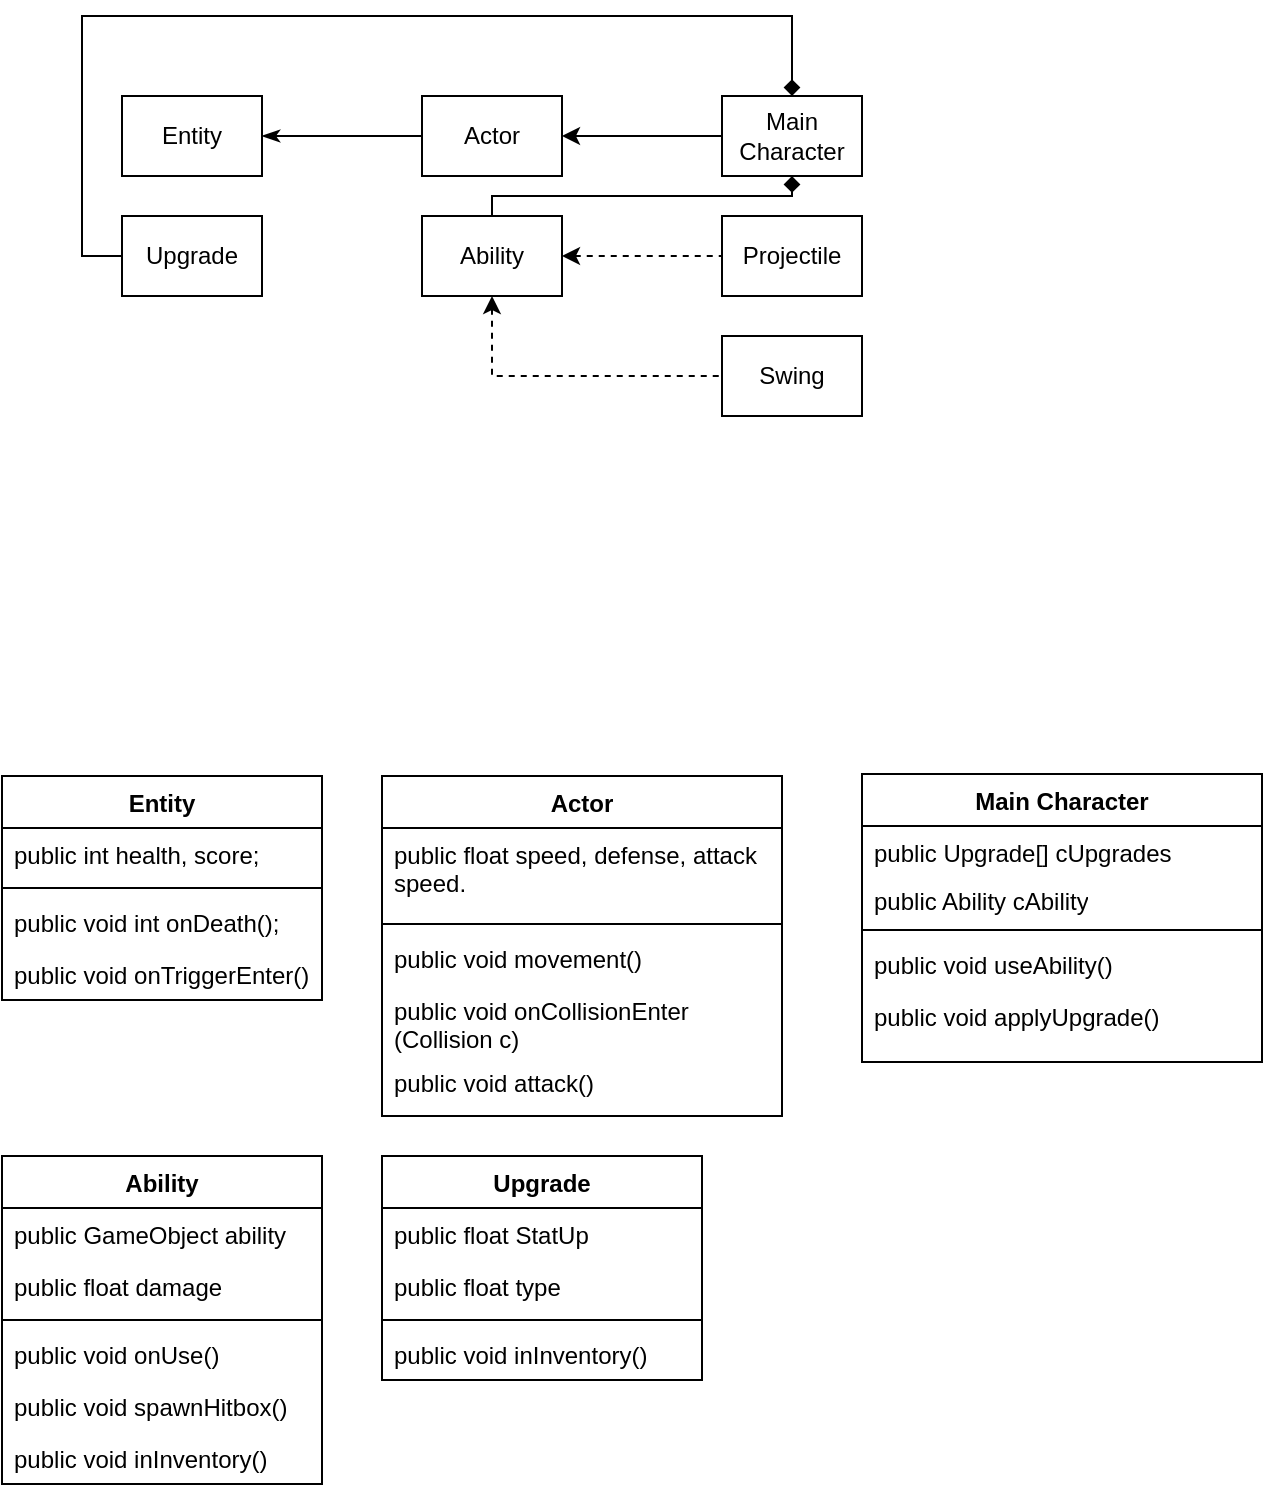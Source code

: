 <mxfile version="24.7.17">
  <diagram name="Page-1" id="p3_mR99obrB1C4dPDIyz">
    <mxGraphModel dx="691" dy="453" grid="1" gridSize="10" guides="1" tooltips="1" connect="1" arrows="1" fold="1" page="1" pageScale="1" pageWidth="850" pageHeight="1100" math="0" shadow="0">
      <root>
        <mxCell id="0" />
        <mxCell id="1" parent="0" />
        <mxCell id="M0SVkiGg1TS6DvAlAEwc-5" value="" style="edgeStyle=orthogonalEdgeStyle;rounded=0;orthogonalLoop=1;jettySize=auto;html=1;endArrow=none;endFill=0;startArrow=classicThin;startFill=1;" parent="1" source="M0SVkiGg1TS6DvAlAEwc-1" target="M0SVkiGg1TS6DvAlAEwc-4" edge="1">
          <mxGeometry relative="1" as="geometry" />
        </mxCell>
        <mxCell id="M0SVkiGg1TS6DvAlAEwc-1" value="Entity" style="rounded=0;whiteSpace=wrap;html=1;" parent="1" vertex="1">
          <mxGeometry x="80" y="190" width="70" height="40" as="geometry" />
        </mxCell>
        <mxCell id="M0SVkiGg1TS6DvAlAEwc-7" value="" style="edgeStyle=orthogonalEdgeStyle;rounded=0;orthogonalLoop=1;jettySize=auto;html=1;startArrow=classic;startFill=1;endArrow=none;endFill=0;" parent="1" source="M0SVkiGg1TS6DvAlAEwc-4" target="M0SVkiGg1TS6DvAlAEwc-6" edge="1">
          <mxGeometry relative="1" as="geometry" />
        </mxCell>
        <mxCell id="M0SVkiGg1TS6DvAlAEwc-4" value="Actor" style="rounded=0;whiteSpace=wrap;html=1;" parent="1" vertex="1">
          <mxGeometry x="230" y="190" width="70" height="40" as="geometry" />
        </mxCell>
        <mxCell id="M0SVkiGg1TS6DvAlAEwc-6" value="Main Character" style="rounded=0;whiteSpace=wrap;html=1;" parent="1" vertex="1">
          <mxGeometry x="380" y="190" width="70" height="40" as="geometry" />
        </mxCell>
        <mxCell id="sxYo7iKXNZcCKtz7ecFw-1" style="edgeStyle=orthogonalEdgeStyle;rounded=0;orthogonalLoop=1;jettySize=auto;html=1;endArrow=diamond;endFill=1;" edge="1" parent="1" source="M0SVkiGg1TS6DvAlAEwc-9" target="M0SVkiGg1TS6DvAlAEwc-6">
          <mxGeometry relative="1" as="geometry">
            <Array as="points">
              <mxPoint x="60" y="270" />
              <mxPoint x="60" y="150" />
              <mxPoint x="415" y="150" />
            </Array>
          </mxGeometry>
        </mxCell>
        <mxCell id="M0SVkiGg1TS6DvAlAEwc-9" value="Upgrade" style="rounded=0;whiteSpace=wrap;html=1;" parent="1" vertex="1">
          <mxGeometry x="80" y="250" width="70" height="40" as="geometry" />
        </mxCell>
        <mxCell id="KFmBMGDnsexPwD49Wftq-2" value="" style="edgeStyle=orthogonalEdgeStyle;rounded=0;orthogonalLoop=1;jettySize=auto;html=1;startArrow=classic;startFill=1;endArrow=none;endFill=0;dashed=1;" parent="1" source="M0SVkiGg1TS6DvAlAEwc-10" target="KFmBMGDnsexPwD49Wftq-1" edge="1">
          <mxGeometry relative="1" as="geometry" />
        </mxCell>
        <mxCell id="KFmBMGDnsexPwD49Wftq-4" value="" style="edgeStyle=orthogonalEdgeStyle;rounded=0;orthogonalLoop=1;jettySize=auto;html=1;endArrow=none;endFill=0;startArrow=classic;startFill=1;dashed=1;" parent="1" source="M0SVkiGg1TS6DvAlAEwc-10" target="KFmBMGDnsexPwD49Wftq-3" edge="1">
          <mxGeometry relative="1" as="geometry">
            <Array as="points">
              <mxPoint x="265" y="330" />
            </Array>
          </mxGeometry>
        </mxCell>
        <mxCell id="sxYo7iKXNZcCKtz7ecFw-2" style="edgeStyle=orthogonalEdgeStyle;rounded=0;orthogonalLoop=1;jettySize=auto;html=1;endArrow=diamond;endFill=1;" edge="1" parent="1" source="M0SVkiGg1TS6DvAlAEwc-10" target="M0SVkiGg1TS6DvAlAEwc-6">
          <mxGeometry relative="1" as="geometry">
            <Array as="points">
              <mxPoint x="265" y="240" />
              <mxPoint x="415" y="240" />
            </Array>
          </mxGeometry>
        </mxCell>
        <mxCell id="M0SVkiGg1TS6DvAlAEwc-10" value="Ability" style="rounded=0;whiteSpace=wrap;html=1;" parent="1" vertex="1">
          <mxGeometry x="230" y="250" width="70" height="40" as="geometry" />
        </mxCell>
        <mxCell id="KFmBMGDnsexPwD49Wftq-1" value="Projectile" style="rounded=0;whiteSpace=wrap;html=1;" parent="1" vertex="1">
          <mxGeometry x="380" y="250" width="70" height="40" as="geometry" />
        </mxCell>
        <mxCell id="KFmBMGDnsexPwD49Wftq-3" value="Swing" style="rounded=0;whiteSpace=wrap;html=1;" parent="1" vertex="1">
          <mxGeometry x="380" y="310" width="70" height="40" as="geometry" />
        </mxCell>
        <mxCell id="KFmBMGDnsexPwD49Wftq-5" value="Entity" style="swimlane;fontStyle=1;align=center;verticalAlign=top;childLayout=stackLayout;horizontal=1;startSize=26;horizontalStack=0;resizeParent=1;resizeParentMax=0;resizeLast=0;collapsible=1;marginBottom=0;whiteSpace=wrap;html=1;" parent="1" vertex="1">
          <mxGeometry x="20" y="530" width="160" height="112" as="geometry" />
        </mxCell>
        <mxCell id="KFmBMGDnsexPwD49Wftq-6" value="public int health, score;" style="text;strokeColor=none;fillColor=none;align=left;verticalAlign=top;spacingLeft=4;spacingRight=4;overflow=hidden;rotatable=0;points=[[0,0.5],[1,0.5]];portConstraint=eastwest;whiteSpace=wrap;html=1;" parent="KFmBMGDnsexPwD49Wftq-5" vertex="1">
          <mxGeometry y="26" width="160" height="26" as="geometry" />
        </mxCell>
        <mxCell id="KFmBMGDnsexPwD49Wftq-7" value="" style="line;strokeWidth=1;fillColor=none;align=left;verticalAlign=middle;spacingTop=-1;spacingLeft=3;spacingRight=3;rotatable=0;labelPosition=right;points=[];portConstraint=eastwest;strokeColor=inherit;" parent="KFmBMGDnsexPwD49Wftq-5" vertex="1">
          <mxGeometry y="52" width="160" height="8" as="geometry" />
        </mxCell>
        <mxCell id="KFmBMGDnsexPwD49Wftq-9" value="public void int onDeath();" style="text;strokeColor=none;fillColor=none;align=left;verticalAlign=top;spacingLeft=4;spacingRight=4;overflow=hidden;rotatable=0;points=[[0,0.5],[1,0.5]];portConstraint=eastwest;whiteSpace=wrap;html=1;" parent="KFmBMGDnsexPwD49Wftq-5" vertex="1">
          <mxGeometry y="60" width="160" height="26" as="geometry" />
        </mxCell>
        <mxCell id="KFmBMGDnsexPwD49Wftq-8" value="public void onTriggerEnter()" style="text;strokeColor=none;fillColor=none;align=left;verticalAlign=top;spacingLeft=4;spacingRight=4;overflow=hidden;rotatable=0;points=[[0,0.5],[1,0.5]];portConstraint=eastwest;whiteSpace=wrap;html=1;" parent="KFmBMGDnsexPwD49Wftq-5" vertex="1">
          <mxGeometry y="86" width="160" height="26" as="geometry" />
        </mxCell>
        <mxCell id="KFmBMGDnsexPwD49Wftq-10" value="Actor" style="swimlane;fontStyle=1;align=center;verticalAlign=top;childLayout=stackLayout;horizontal=1;startSize=26;horizontalStack=0;resizeParent=1;resizeParentMax=0;resizeLast=0;collapsible=1;marginBottom=0;whiteSpace=wrap;html=1;" parent="1" vertex="1">
          <mxGeometry x="210" y="530" width="200" height="170" as="geometry" />
        </mxCell>
        <mxCell id="KFmBMGDnsexPwD49Wftq-11" value="public float speed, defense, attack speed." style="text;strokeColor=none;fillColor=none;align=left;verticalAlign=top;spacingLeft=4;spacingRight=4;overflow=hidden;rotatable=0;points=[[0,0.5],[1,0.5]];portConstraint=eastwest;whiteSpace=wrap;html=1;" parent="KFmBMGDnsexPwD49Wftq-10" vertex="1">
          <mxGeometry y="26" width="200" height="44" as="geometry" />
        </mxCell>
        <mxCell id="KFmBMGDnsexPwD49Wftq-12" value="" style="line;strokeWidth=1;fillColor=none;align=left;verticalAlign=middle;spacingTop=-1;spacingLeft=3;spacingRight=3;rotatable=0;labelPosition=right;points=[];portConstraint=eastwest;strokeColor=inherit;" parent="KFmBMGDnsexPwD49Wftq-10" vertex="1">
          <mxGeometry y="70" width="200" height="8" as="geometry" />
        </mxCell>
        <mxCell id="KFmBMGDnsexPwD49Wftq-13" value="public void movement()" style="text;strokeColor=none;fillColor=none;align=left;verticalAlign=top;spacingLeft=4;spacingRight=4;overflow=hidden;rotatable=0;points=[[0,0.5],[1,0.5]];portConstraint=eastwest;whiteSpace=wrap;html=1;" parent="KFmBMGDnsexPwD49Wftq-10" vertex="1">
          <mxGeometry y="78" width="200" height="26" as="geometry" />
        </mxCell>
        <mxCell id="KFmBMGDnsexPwD49Wftq-14" value="public void onCollisionEnter (Collision c)" style="text;strokeColor=none;fillColor=none;align=left;verticalAlign=top;spacingLeft=4;spacingRight=4;overflow=hidden;rotatable=0;points=[[0,0.5],[1,0.5]];portConstraint=eastwest;whiteSpace=wrap;html=1;" parent="KFmBMGDnsexPwD49Wftq-10" vertex="1">
          <mxGeometry y="104" width="200" height="36" as="geometry" />
        </mxCell>
        <mxCell id="KFmBMGDnsexPwD49Wftq-15" value="public void attack()" style="text;strokeColor=none;fillColor=none;align=left;verticalAlign=top;spacingLeft=4;spacingRight=4;overflow=hidden;rotatable=0;points=[[0,0.5],[1,0.5]];portConstraint=eastwest;whiteSpace=wrap;html=1;" parent="KFmBMGDnsexPwD49Wftq-10" vertex="1">
          <mxGeometry y="140" width="200" height="30" as="geometry" />
        </mxCell>
        <mxCell id="KFmBMGDnsexPwD49Wftq-16" value="Main Character" style="swimlane;fontStyle=1;align=center;verticalAlign=top;childLayout=stackLayout;horizontal=1;startSize=26;horizontalStack=0;resizeParent=1;resizeParentMax=0;resizeLast=0;collapsible=1;marginBottom=0;whiteSpace=wrap;html=1;" parent="1" vertex="1">
          <mxGeometry x="450" y="529" width="200" height="144" as="geometry" />
        </mxCell>
        <mxCell id="KFmBMGDnsexPwD49Wftq-17" value="public Upgrade[] cUpgrades" style="text;strokeColor=none;fillColor=none;align=left;verticalAlign=top;spacingLeft=4;spacingRight=4;overflow=hidden;rotatable=0;points=[[0,0.5],[1,0.5]];portConstraint=eastwest;whiteSpace=wrap;html=1;" parent="KFmBMGDnsexPwD49Wftq-16" vertex="1">
          <mxGeometry y="26" width="200" height="24" as="geometry" />
        </mxCell>
        <mxCell id="KFmBMGDnsexPwD49Wftq-22" value="public Ability cAbility" style="text;strokeColor=none;fillColor=none;align=left;verticalAlign=top;spacingLeft=4;spacingRight=4;overflow=hidden;rotatable=0;points=[[0,0.5],[1,0.5]];portConstraint=eastwest;whiteSpace=wrap;html=1;" parent="KFmBMGDnsexPwD49Wftq-16" vertex="1">
          <mxGeometry y="50" width="200" height="24" as="geometry" />
        </mxCell>
        <mxCell id="KFmBMGDnsexPwD49Wftq-18" value="" style="line;strokeWidth=1;fillColor=none;align=left;verticalAlign=middle;spacingTop=-1;spacingLeft=3;spacingRight=3;rotatable=0;labelPosition=right;points=[];portConstraint=eastwest;strokeColor=inherit;" parent="KFmBMGDnsexPwD49Wftq-16" vertex="1">
          <mxGeometry y="74" width="200" height="8" as="geometry" />
        </mxCell>
        <mxCell id="KFmBMGDnsexPwD49Wftq-19" value="public void useAbility()" style="text;strokeColor=none;fillColor=none;align=left;verticalAlign=top;spacingLeft=4;spacingRight=4;overflow=hidden;rotatable=0;points=[[0,0.5],[1,0.5]];portConstraint=eastwest;whiteSpace=wrap;html=1;" parent="KFmBMGDnsexPwD49Wftq-16" vertex="1">
          <mxGeometry y="82" width="200" height="26" as="geometry" />
        </mxCell>
        <mxCell id="KFmBMGDnsexPwD49Wftq-20" value="public void applyUpgrade()" style="text;strokeColor=none;fillColor=none;align=left;verticalAlign=top;spacingLeft=4;spacingRight=4;overflow=hidden;rotatable=0;points=[[0,0.5],[1,0.5]];portConstraint=eastwest;whiteSpace=wrap;html=1;" parent="KFmBMGDnsexPwD49Wftq-16" vertex="1">
          <mxGeometry y="108" width="200" height="36" as="geometry" />
        </mxCell>
        <mxCell id="KFmBMGDnsexPwD49Wftq-23" value="Ability" style="swimlane;fontStyle=1;align=center;verticalAlign=top;childLayout=stackLayout;horizontal=1;startSize=26;horizontalStack=0;resizeParent=1;resizeParentMax=0;resizeLast=0;collapsible=1;marginBottom=0;whiteSpace=wrap;html=1;" parent="1" vertex="1">
          <mxGeometry x="20" y="720" width="160" height="164" as="geometry" />
        </mxCell>
        <mxCell id="KFmBMGDnsexPwD49Wftq-24" value="public GameObject ability" style="text;strokeColor=none;fillColor=none;align=left;verticalAlign=top;spacingLeft=4;spacingRight=4;overflow=hidden;rotatable=0;points=[[0,0.5],[1,0.5]];portConstraint=eastwest;whiteSpace=wrap;html=1;" parent="KFmBMGDnsexPwD49Wftq-23" vertex="1">
          <mxGeometry y="26" width="160" height="26" as="geometry" />
        </mxCell>
        <mxCell id="KFmBMGDnsexPwD49Wftq-28" value="public float damage" style="text;strokeColor=none;fillColor=none;align=left;verticalAlign=top;spacingLeft=4;spacingRight=4;overflow=hidden;rotatable=0;points=[[0,0.5],[1,0.5]];portConstraint=eastwest;whiteSpace=wrap;html=1;" parent="KFmBMGDnsexPwD49Wftq-23" vertex="1">
          <mxGeometry y="52" width="160" height="26" as="geometry" />
        </mxCell>
        <mxCell id="KFmBMGDnsexPwD49Wftq-25" value="" style="line;strokeWidth=1;fillColor=none;align=left;verticalAlign=middle;spacingTop=-1;spacingLeft=3;spacingRight=3;rotatable=0;labelPosition=right;points=[];portConstraint=eastwest;strokeColor=inherit;" parent="KFmBMGDnsexPwD49Wftq-23" vertex="1">
          <mxGeometry y="78" width="160" height="8" as="geometry" />
        </mxCell>
        <mxCell id="KFmBMGDnsexPwD49Wftq-26" value="public void onUse()" style="text;strokeColor=none;fillColor=none;align=left;verticalAlign=top;spacingLeft=4;spacingRight=4;overflow=hidden;rotatable=0;points=[[0,0.5],[1,0.5]];portConstraint=eastwest;whiteSpace=wrap;html=1;" parent="KFmBMGDnsexPwD49Wftq-23" vertex="1">
          <mxGeometry y="86" width="160" height="26" as="geometry" />
        </mxCell>
        <mxCell id="KFmBMGDnsexPwD49Wftq-27" value="public void spawnHitbox()" style="text;strokeColor=none;fillColor=none;align=left;verticalAlign=top;spacingLeft=4;spacingRight=4;overflow=hidden;rotatable=0;points=[[0,0.5],[1,0.5]];portConstraint=eastwest;whiteSpace=wrap;html=1;" parent="KFmBMGDnsexPwD49Wftq-23" vertex="1">
          <mxGeometry y="112" width="160" height="26" as="geometry" />
        </mxCell>
        <mxCell id="KFmBMGDnsexPwD49Wftq-29" value="public void inInventory()" style="text;strokeColor=none;fillColor=none;align=left;verticalAlign=top;spacingLeft=4;spacingRight=4;overflow=hidden;rotatable=0;points=[[0,0.5],[1,0.5]];portConstraint=eastwest;whiteSpace=wrap;html=1;" parent="KFmBMGDnsexPwD49Wftq-23" vertex="1">
          <mxGeometry y="138" width="160" height="26" as="geometry" />
        </mxCell>
        <mxCell id="KFmBMGDnsexPwD49Wftq-30" value="Upgrade" style="swimlane;fontStyle=1;align=center;verticalAlign=top;childLayout=stackLayout;horizontal=1;startSize=26;horizontalStack=0;resizeParent=1;resizeParentMax=0;resizeLast=0;collapsible=1;marginBottom=0;whiteSpace=wrap;html=1;" parent="1" vertex="1">
          <mxGeometry x="210" y="720" width="160" height="112" as="geometry" />
        </mxCell>
        <mxCell id="KFmBMGDnsexPwD49Wftq-31" value="public float StatUp" style="text;strokeColor=none;fillColor=none;align=left;verticalAlign=top;spacingLeft=4;spacingRight=4;overflow=hidden;rotatable=0;points=[[0,0.5],[1,0.5]];portConstraint=eastwest;whiteSpace=wrap;html=1;" parent="KFmBMGDnsexPwD49Wftq-30" vertex="1">
          <mxGeometry y="26" width="160" height="26" as="geometry" />
        </mxCell>
        <mxCell id="KFmBMGDnsexPwD49Wftq-32" value="public float type" style="text;strokeColor=none;fillColor=none;align=left;verticalAlign=top;spacingLeft=4;spacingRight=4;overflow=hidden;rotatable=0;points=[[0,0.5],[1,0.5]];portConstraint=eastwest;whiteSpace=wrap;html=1;" parent="KFmBMGDnsexPwD49Wftq-30" vertex="1">
          <mxGeometry y="52" width="160" height="26" as="geometry" />
        </mxCell>
        <mxCell id="KFmBMGDnsexPwD49Wftq-33" value="" style="line;strokeWidth=1;fillColor=none;align=left;verticalAlign=middle;spacingTop=-1;spacingLeft=3;spacingRight=3;rotatable=0;labelPosition=right;points=[];portConstraint=eastwest;strokeColor=inherit;" parent="KFmBMGDnsexPwD49Wftq-30" vertex="1">
          <mxGeometry y="78" width="160" height="8" as="geometry" />
        </mxCell>
        <mxCell id="KFmBMGDnsexPwD49Wftq-36" value="public void inInventory()" style="text;strokeColor=none;fillColor=none;align=left;verticalAlign=top;spacingLeft=4;spacingRight=4;overflow=hidden;rotatable=0;points=[[0,0.5],[1,0.5]];portConstraint=eastwest;whiteSpace=wrap;html=1;" parent="KFmBMGDnsexPwD49Wftq-30" vertex="1">
          <mxGeometry y="86" width="160" height="26" as="geometry" />
        </mxCell>
      </root>
    </mxGraphModel>
  </diagram>
</mxfile>
